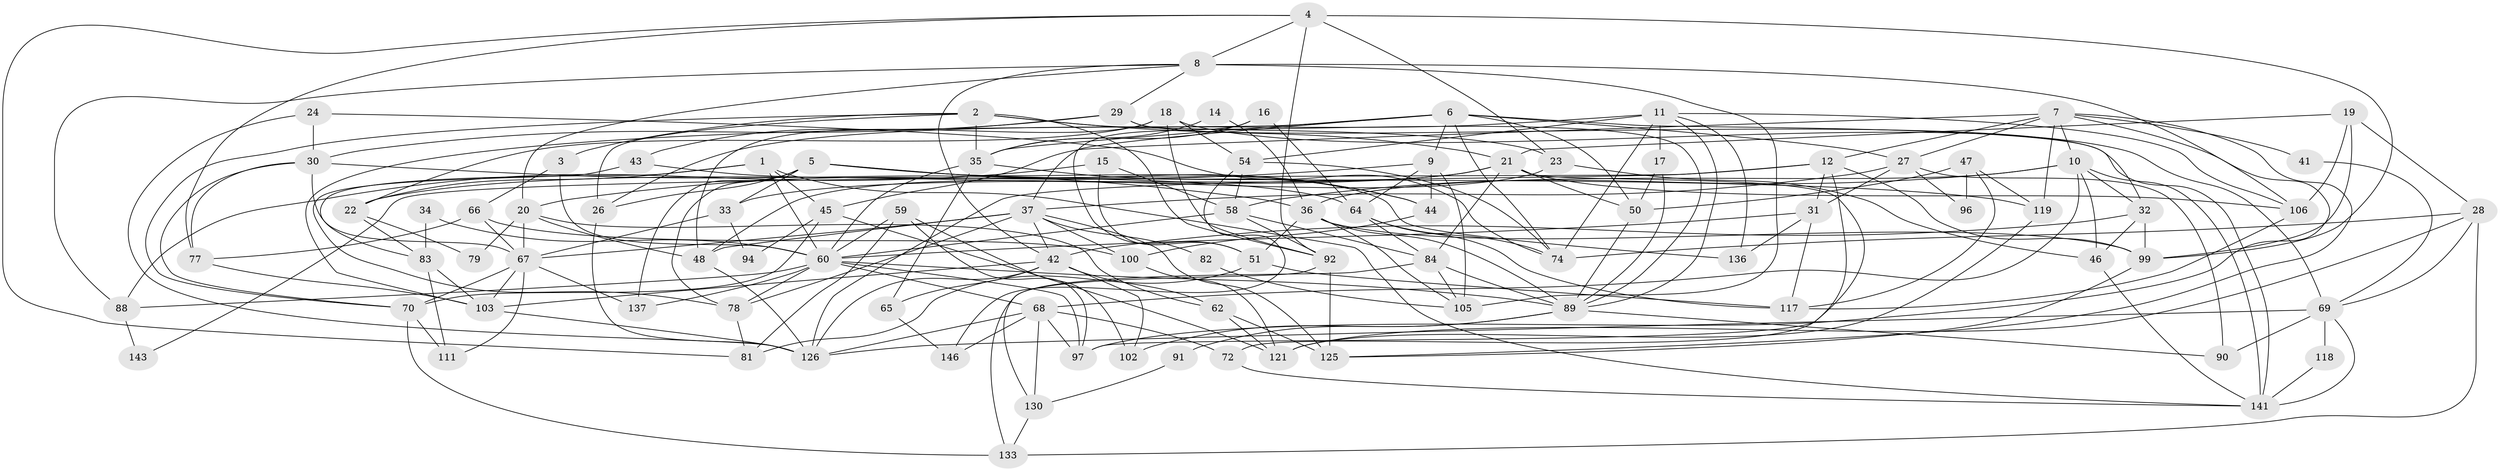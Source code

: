 // Generated by graph-tools (version 1.1) at 2025/52/02/27/25 19:52:06]
// undirected, 94 vertices, 232 edges
graph export_dot {
graph [start="1"]
  node [color=gray90,style=filled];
  1 [super="+71"];
  2 [super="+25"];
  3;
  4 [super="+13"];
  5 [super="+80"];
  6 [super="+57"];
  7 [super="+95"];
  8 [super="+149"];
  9 [super="+134"];
  10 [super="+142"];
  11 [super="+61"];
  12 [super="+108"];
  14;
  15;
  16;
  17;
  18;
  19;
  20 [super="+40"];
  21 [super="+73"];
  22;
  23 [super="+52"];
  24 [super="+135"];
  26 [super="+147"];
  27 [super="+55"];
  28 [super="+38"];
  29 [super="+148"];
  30 [super="+56"];
  31 [super="+49"];
  32;
  33 [super="+110"];
  34;
  35 [super="+39"];
  36 [super="+75"];
  37 [super="+53"];
  41;
  42 [super="+104"];
  43;
  44;
  45 [super="+124"];
  46 [super="+98"];
  47 [super="+114"];
  48 [super="+63"];
  50 [super="+107"];
  51;
  54 [super="+85"];
  58;
  59 [super="+101"];
  60 [super="+123"];
  62 [super="+86"];
  64 [super="+113"];
  65;
  66 [super="+87"];
  67 [super="+115"];
  68 [super="+132"];
  69 [super="+112"];
  70;
  72 [super="+76"];
  74 [super="+93"];
  77;
  78 [super="+138"];
  79;
  81;
  82;
  83;
  84 [super="+129"];
  88;
  89 [super="+144"];
  90;
  91;
  92;
  94;
  96;
  97 [super="+109"];
  99 [super="+122"];
  100;
  102;
  103 [super="+116"];
  105 [super="+139"];
  106 [super="+120"];
  111;
  117 [super="+127"];
  118;
  119;
  121 [super="+128"];
  125 [super="+140"];
  126 [super="+131"];
  130;
  133;
  136;
  137;
  141 [super="+145"];
  143;
  146;
  1 -- 22;
  1 -- 83;
  1 -- 60;
  1 -- 141;
  1 -- 45;
  2 -- 70;
  2 -- 3;
  2 -- 92;
  2 -- 35;
  2 -- 21;
  2 -- 23;
  2 -- 26 [weight=2];
  3 -- 60;
  3 -- 66;
  4 -- 8;
  4 -- 77;
  4 -- 99 [weight=2];
  4 -- 81;
  4 -- 92;
  4 -- 23;
  5 -- 119;
  5 -- 44;
  5 -- 137;
  5 -- 136;
  5 -- 78;
  5 -- 33;
  5 -- 26;
  6 -- 74;
  6 -- 9;
  6 -- 50;
  6 -- 27;
  6 -- 32;
  6 -- 37;
  6 -- 35;
  6 -- 103;
  7 -- 45;
  7 -- 125;
  7 -- 97;
  7 -- 119;
  7 -- 41;
  7 -- 27;
  7 -- 12;
  7 -- 10;
  8 -- 42;
  8 -- 88;
  8 -- 29;
  8 -- 105 [weight=2];
  8 -- 106;
  8 -- 20;
  9 -- 20;
  9 -- 64;
  9 -- 44;
  9 -- 105;
  10 -- 32;
  10 -- 58;
  10 -- 68;
  10 -- 141;
  10 -- 36;
  10 -- 46;
  11 -- 74;
  11 -- 17;
  11 -- 26;
  11 -- 136;
  11 -- 54;
  11 -- 89;
  11 -- 106;
  12 -- 126;
  12 -- 143;
  12 -- 97;
  12 -- 99;
  12 -- 31;
  14 -- 36;
  14 -- 35;
  15 -- 58;
  15 -- 51;
  15 -- 88;
  16 -- 51;
  16 -- 64;
  16 -- 35;
  17 -- 89;
  17 -- 50;
  18 -- 92;
  18 -- 22;
  18 -- 48;
  18 -- 54;
  18 -- 69;
  19 -- 106;
  19 -- 21;
  19 -- 28;
  19 -- 99;
  20 -- 62;
  20 -- 79;
  20 -- 67;
  20 -- 48;
  21 -- 50;
  21 -- 33;
  21 -- 84;
  21 -- 22;
  21 -- 72;
  21 -- 106;
  22 -- 83;
  22 -- 79;
  23 -- 48;
  23 -- 46;
  24 -- 74 [weight=2];
  24 -- 126;
  24 -- 30;
  26 -- 126;
  27 -- 90;
  27 -- 37;
  27 -- 96;
  27 -- 31;
  28 -- 121;
  28 -- 133;
  28 -- 69;
  28 -- 74;
  29 -- 89;
  29 -- 43;
  29 -- 141;
  29 -- 30;
  30 -- 70;
  30 -- 77;
  30 -- 36;
  30 -- 67;
  31 -- 117;
  31 -- 60;
  31 -- 136;
  32 -- 46;
  32 -- 99;
  32 -- 42;
  33 -- 67;
  33 -- 94;
  34 -- 83;
  34 -- 60;
  35 -- 44;
  35 -- 60;
  35 -- 65;
  36 -- 89;
  36 -- 99;
  36 -- 51;
  36 -- 105;
  37 -- 100;
  37 -- 67;
  37 -- 78;
  37 -- 82;
  37 -- 125;
  37 -- 48;
  37 -- 42;
  41 -- 69;
  42 -- 62;
  42 -- 65;
  42 -- 102;
  42 -- 103;
  42 -- 126;
  43 -- 64;
  43 -- 78;
  44 -- 100;
  45 -- 94 [weight=2];
  45 -- 70;
  45 -- 121;
  46 -- 141;
  47 -- 117;
  47 -- 50 [weight=2];
  47 -- 96;
  47 -- 119;
  48 -- 126;
  50 -- 89;
  51 -- 81;
  51 -- 117;
  54 -- 58 [weight=2];
  54 -- 146;
  54 -- 74;
  58 -- 92;
  58 -- 60;
  58 -- 84;
  59 -- 60 [weight=3];
  59 -- 81;
  59 -- 97;
  59 -- 102;
  60 -- 89;
  60 -- 68;
  60 -- 88;
  60 -- 137;
  60 -- 97;
  60 -- 78;
  62 -- 121 [weight=2];
  62 -- 125;
  64 -- 74;
  64 -- 84 [weight=2];
  64 -- 117;
  65 -- 146;
  66 -- 67;
  66 -- 100;
  66 -- 77;
  67 -- 137;
  67 -- 70;
  67 -- 103;
  67 -- 111;
  68 -- 97;
  68 -- 130;
  68 -- 146;
  68 -- 126;
  68 -- 72;
  69 -- 90;
  69 -- 126;
  69 -- 141;
  69 -- 118;
  70 -- 111;
  70 -- 133;
  72 -- 141;
  77 -- 103;
  78 -- 81;
  82 -- 105;
  83 -- 111;
  83 -- 103;
  84 -- 133;
  84 -- 105;
  84 -- 89;
  88 -- 143;
  89 -- 102;
  89 -- 90;
  89 -- 91;
  91 -- 130;
  92 -- 130;
  92 -- 125;
  99 -- 125;
  100 -- 121;
  103 -- 126;
  106 -- 117;
  118 -- 141;
  119 -- 121;
  130 -- 133;
}
